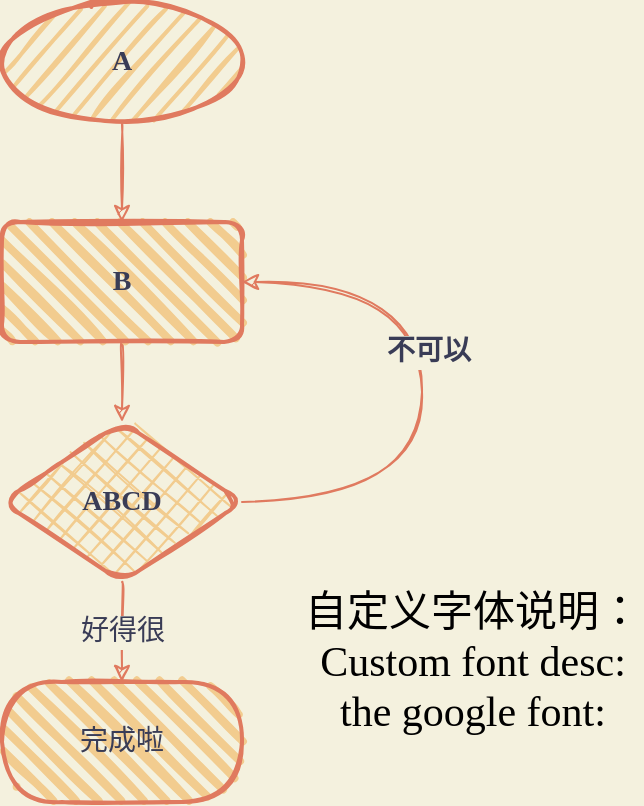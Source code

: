 <mxfile version="15.7.0" type="github">
  <diagram id="C5RBs43oDa-KdzZeNtuy" name="Page-1">
    <mxGraphModel dx="1422" dy="762" grid="1" gridSize="10" guides="1" tooltips="1" connect="1" arrows="1" fold="1" page="1" pageScale="1" pageWidth="827" pageHeight="1169" background="#F4F1DE" math="0" shadow="0">
      <root>
        <mxCell id="WIyWlLk6GJQsqaUBKTNV-0" />
        <mxCell id="WIyWlLk6GJQsqaUBKTNV-1" parent="WIyWlLk6GJQsqaUBKTNV-0" />
        <mxCell id="BFZ73_izl6qh6AED6W8w-12" style="edgeStyle=orthogonalEdgeStyle;orthogonalLoop=1;jettySize=auto;html=1;exitX=0.5;exitY=1;exitDx=0;exitDy=0;entryX=0.5;entryY=0;entryDx=0;entryDy=0;labelBackgroundColor=#F4F1DE;strokeColor=#E07A5F;fontColor=#393C56;sketch=1;curved=1;fontFamily=Indie Flower;fontSource=https%3A%2F%2Ffonts.googleapis.com%2Fcss%3Ffamily%3DIndie%2BFlower;fontSize=14;fontStyle=1;horizontal=1;" parent="WIyWlLk6GJQsqaUBKTNV-1" source="BFZ73_izl6qh6AED6W8w-6" target="BFZ73_izl6qh6AED6W8w-8" edge="1">
          <mxGeometry relative="1" as="geometry" />
        </mxCell>
        <mxCell id="BFZ73_izl6qh6AED6W8w-6" value="B" style="whiteSpace=wrap;html=1;strokeWidth=2;fillWeight=4;hachureGap=8;hachureAngle=45;fillColor=#F2CC8F;strokeColor=#E07A5F;fontColor=#393C56;sketch=1;rounded=1;fontFamily=Indie Flower;fontSource=https%3A%2F%2Ffonts.googleapis.com%2Fcss%3Ffamily%3DIndie%2BFlower;fontSize=14;fontStyle=1;horizontal=1;" parent="WIyWlLk6GJQsqaUBKTNV-1" vertex="1">
          <mxGeometry x="170" y="190" width="120" height="60" as="geometry" />
        </mxCell>
        <mxCell id="BFZ73_izl6qh6AED6W8w-11" style="edgeStyle=orthogonalEdgeStyle;orthogonalLoop=1;jettySize=auto;html=1;exitX=0.5;exitY=1;exitDx=0;exitDy=0;labelBackgroundColor=#F4F1DE;strokeColor=#E07A5F;fontColor=#393C56;sketch=1;curved=1;fontFamily=Indie Flower;fontSource=https%3A%2F%2Ffonts.googleapis.com%2Fcss%3Ffamily%3DIndie%2BFlower;fontSize=14;fontStyle=1;horizontal=1;" parent="WIyWlLk6GJQsqaUBKTNV-1" source="BFZ73_izl6qh6AED6W8w-7" target="BFZ73_izl6qh6AED6W8w-6" edge="1">
          <mxGeometry relative="1" as="geometry" />
        </mxCell>
        <mxCell id="BFZ73_izl6qh6AED6W8w-7" value="A" style="ellipse;whiteSpace=wrap;html=1;strokeWidth=2;fillWeight=2;hachureGap=8;fillColor=#F2CC8F;fillStyle=dots;strokeColor=#E07A5F;fontColor=#393C56;sketch=1;rounded=1;fontFamily=Indie Flower;fontSource=https%3A%2F%2Ffonts.googleapis.com%2Fcss%3Ffamily%3DIndie%2BFlower;fontSize=14;fontStyle=1;horizontal=1;" parent="WIyWlLk6GJQsqaUBKTNV-1" vertex="1">
          <mxGeometry x="170" y="80" width="120" height="60" as="geometry" />
        </mxCell>
        <mxCell id="BFZ73_izl6qh6AED6W8w-13" value="好得很" style="edgeStyle=orthogonalEdgeStyle;orthogonalLoop=1;jettySize=auto;html=1;exitX=0.5;exitY=1;exitDx=0;exitDy=0;entryX=0.5;entryY=0;entryDx=0;entryDy=0;labelBackgroundColor=#F4F1DE;strokeColor=#E07A5F;fontColor=#393C56;sketch=1;curved=1;fontFamily=Zhi Mang Xing;fontSource=https%3A%2F%2Ffonts.googleapis.com%2Fcss%3Ffamily%3DZhi%2BMang%2BXing;fontSize=14;fontStyle=0;horizontal=1;" parent="WIyWlLk6GJQsqaUBKTNV-1" source="BFZ73_izl6qh6AED6W8w-8" target="BFZ73_izl6qh6AED6W8w-9" edge="1">
          <mxGeometry relative="1" as="geometry" />
        </mxCell>
        <mxCell id="BFZ73_izl6qh6AED6W8w-14" style="edgeStyle=orthogonalEdgeStyle;orthogonalLoop=1;jettySize=auto;html=1;exitX=1;exitY=0.5;exitDx=0;exitDy=0;entryX=1;entryY=0.5;entryDx=0;entryDy=0;labelBackgroundColor=#F4F1DE;strokeColor=#E07A5F;fontColor=#393C56;sketch=1;curved=1;fontFamily=Indie Flower;fontSource=https%3A%2F%2Ffonts.googleapis.com%2Fcss%3Ffamily%3DIndie%2BFlower;fontSize=14;fontStyle=0;horizontal=1;" parent="WIyWlLk6GJQsqaUBKTNV-1" source="BFZ73_izl6qh6AED6W8w-8" target="BFZ73_izl6qh6AED6W8w-6" edge="1">
          <mxGeometry relative="1" as="geometry">
            <Array as="points">
              <mxPoint x="380" y="330" />
              <mxPoint x="380" y="220" />
            </Array>
          </mxGeometry>
        </mxCell>
        <mxCell id="BFZ73_izl6qh6AED6W8w-15" value="不可以" style="edgeLabel;html=1;align=center;verticalAlign=middle;resizable=0;points=[];labelBackgroundColor=#F4F1DE;fontColor=#393C56;sketch=1;rounded=1;fontFamily=Zhi Mang Xing;fontSource=https%3A%2F%2Ffonts.googleapis.com%2Fcss%3Ffamily%3DZhi%2BMang%2BXing;fontSize=14;fontStyle=1;horizontal=1;" parent="BFZ73_izl6qh6AED6W8w-14" vertex="1" connectable="0">
          <mxGeometry x="0.138" y="-3" relative="1" as="geometry">
            <mxPoint as="offset" />
          </mxGeometry>
        </mxCell>
        <mxCell id="BFZ73_izl6qh6AED6W8w-8" value="ABCD" style="rhombus;whiteSpace=wrap;html=1;strokeWidth=2;fillWeight=-1;hachureGap=8;fillStyle=cross-hatch;fillColor=#F2CC8F;fontFamily=Indie Flower;fontSource=https%3A%2F%2Ffonts.googleapis.com%2Fcss%3Ffamily%3DIndie%2BFlower;strokeColor=#E07A5F;fontColor=#393C56;sketch=1;rounded=1;fontSize=14;fontStyle=1;horizontal=1;" parent="WIyWlLk6GJQsqaUBKTNV-1" vertex="1">
          <mxGeometry x="170" y="290" width="120" height="80" as="geometry" />
        </mxCell>
        <mxCell id="BFZ73_izl6qh6AED6W8w-9" value="完成啦" style="whiteSpace=wrap;html=1;strokeWidth=2;fillWeight=4;hachureGap=8;hachureAngle=45;fillColor=#F2CC8F;arcSize=50;fontFamily=Zhi Mang Xing;fontSource=https%3A%2F%2Ffonts.googleapis.com%2Fcss%3Ffamily%3DZhi%2BMang%2BXing;strokeColor=#E07A5F;fontColor=#393C56;sketch=1;rounded=1;fontSize=14;fontStyle=0;horizontal=1;" parent="WIyWlLk6GJQsqaUBKTNV-1" vertex="1">
          <mxGeometry x="170" y="420" width="120" height="60" as="geometry" />
        </mxCell>
        <mxCell id="qH0aJ91i8f6Xha7Y0Eb4-0" value="自定义字体说明：&lt;br style=&quot;font-size: 21px;&quot;&gt;Custom font desc:&lt;br style=&quot;font-size: 21px;&quot;&gt;the google font:" style="text;html=1;resizable=0;autosize=1;align=center;verticalAlign=middle;points=[];fillColor=none;strokeColor=none;rounded=0;fontSize=21;fontStyle=0;fontFamily=Zhi Mang Xing;fontSource=https%3A%2F%2Ffonts.googleapis.com%2Fcss%3Ffamily%3DZhi%2BMang%2BXing;horizontal=1;" vertex="1" parent="WIyWlLk6GJQsqaUBKTNV-1">
          <mxGeometry x="320" y="370" width="170" height="80" as="geometry" />
        </mxCell>
      </root>
    </mxGraphModel>
  </diagram>
</mxfile>
